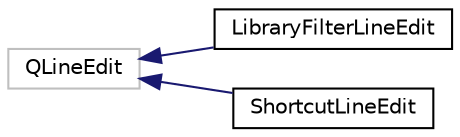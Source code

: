 digraph "Graphical Class Hierarchy"
{
  edge [fontname="Helvetica",fontsize="10",labelfontname="Helvetica",labelfontsize="10"];
  node [fontname="Helvetica",fontsize="10",shape=record];
  rankdir="LR";
  Node1 [label="QLineEdit",height=0.2,width=0.4,color="grey75", fillcolor="white", style="filled"];
  Node1 -> Node2 [dir="back",color="midnightblue",fontsize="10",style="solid",fontname="Helvetica"];
  Node2 [label="LibraryFilterLineEdit",height=0.2,width=0.4,color="black", fillcolor="white", style="filled",URL="$class_library_filter_line_edit.html"];
  Node1 -> Node3 [dir="back",color="midnightblue",fontsize="10",style="solid",fontname="Helvetica"];
  Node3 [label="ShortcutLineEdit",height=0.2,width=0.4,color="black", fillcolor="white", style="filled",URL="$class_shortcut_line_edit.html"];
}

